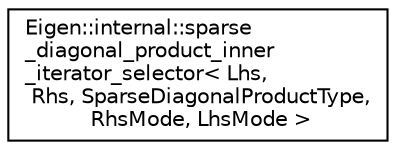 digraph "Graphical Class Hierarchy"
{
  edge [fontname="Helvetica",fontsize="10",labelfontname="Helvetica",labelfontsize="10"];
  node [fontname="Helvetica",fontsize="10",shape=record];
  rankdir="LR";
  Node1 [label="Eigen::internal::sparse\l_diagonal_product_inner\l_iterator_selector\< Lhs,\l Rhs, SparseDiagonalProductType,\l RhsMode, LhsMode \>",height=0.2,width=0.4,color="black", fillcolor="white", style="filled",URL="$class_eigen_1_1internal_1_1sparse__diagonal__product__inner__iterator__selector.html"];
}

